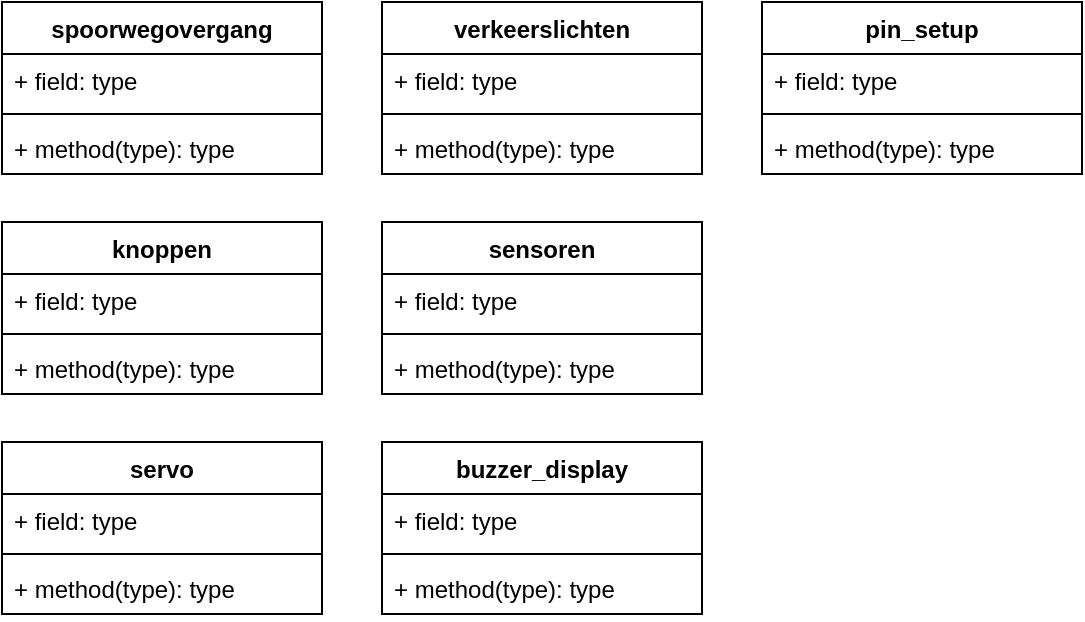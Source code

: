 <mxfile version="26.2.2">
  <diagram id="C5RBs43oDa-KdzZeNtuy" name="Page-1">
    <mxGraphModel dx="858" dy="504" grid="1" gridSize="10" guides="1" tooltips="1" connect="1" arrows="1" fold="1" page="1" pageScale="1" pageWidth="827" pageHeight="1169" math="0" shadow="0">
      <root>
        <mxCell id="WIyWlLk6GJQsqaUBKTNV-0" />
        <mxCell id="WIyWlLk6GJQsqaUBKTNV-1" parent="WIyWlLk6GJQsqaUBKTNV-0" />
        <mxCell id="IpMz8Q2Eba27BS16skNk-0" value="spoorwegovergang" style="swimlane;fontStyle=1;align=center;verticalAlign=top;childLayout=stackLayout;horizontal=1;startSize=26;horizontalStack=0;resizeParent=1;resizeParentMax=0;resizeLast=0;collapsible=1;marginBottom=0;whiteSpace=wrap;html=1;" parent="WIyWlLk6GJQsqaUBKTNV-1" vertex="1">
          <mxGeometry x="210" y="250" width="160" height="86" as="geometry" />
        </mxCell>
        <mxCell id="IpMz8Q2Eba27BS16skNk-1" value="+ field: type" style="text;strokeColor=none;fillColor=none;align=left;verticalAlign=top;spacingLeft=4;spacingRight=4;overflow=hidden;rotatable=0;points=[[0,0.5],[1,0.5]];portConstraint=eastwest;whiteSpace=wrap;html=1;" parent="IpMz8Q2Eba27BS16skNk-0" vertex="1">
          <mxGeometry y="26" width="160" height="26" as="geometry" />
        </mxCell>
        <mxCell id="IpMz8Q2Eba27BS16skNk-2" value="" style="line;strokeWidth=1;fillColor=none;align=left;verticalAlign=middle;spacingTop=-1;spacingLeft=3;spacingRight=3;rotatable=0;labelPosition=right;points=[];portConstraint=eastwest;strokeColor=inherit;" parent="IpMz8Q2Eba27BS16skNk-0" vertex="1">
          <mxGeometry y="52" width="160" height="8" as="geometry" />
        </mxCell>
        <mxCell id="IpMz8Q2Eba27BS16skNk-3" value="+ method(type): type" style="text;strokeColor=none;fillColor=none;align=left;verticalAlign=top;spacingLeft=4;spacingRight=4;overflow=hidden;rotatable=0;points=[[0,0.5],[1,0.5]];portConstraint=eastwest;whiteSpace=wrap;html=1;" parent="IpMz8Q2Eba27BS16skNk-0" vertex="1">
          <mxGeometry y="60" width="160" height="26" as="geometry" />
        </mxCell>
        <mxCell id="IpMz8Q2Eba27BS16skNk-4" value="verkeerslichten" style="swimlane;fontStyle=1;align=center;verticalAlign=top;childLayout=stackLayout;horizontal=1;startSize=26;horizontalStack=0;resizeParent=1;resizeParentMax=0;resizeLast=0;collapsible=1;marginBottom=0;whiteSpace=wrap;html=1;" parent="WIyWlLk6GJQsqaUBKTNV-1" vertex="1">
          <mxGeometry x="400" y="250" width="160" height="86" as="geometry" />
        </mxCell>
        <mxCell id="IpMz8Q2Eba27BS16skNk-5" value="+ field: type" style="text;strokeColor=none;fillColor=none;align=left;verticalAlign=top;spacingLeft=4;spacingRight=4;overflow=hidden;rotatable=0;points=[[0,0.5],[1,0.5]];portConstraint=eastwest;whiteSpace=wrap;html=1;" parent="IpMz8Q2Eba27BS16skNk-4" vertex="1">
          <mxGeometry y="26" width="160" height="26" as="geometry" />
        </mxCell>
        <mxCell id="IpMz8Q2Eba27BS16skNk-6" value="" style="line;strokeWidth=1;fillColor=none;align=left;verticalAlign=middle;spacingTop=-1;spacingLeft=3;spacingRight=3;rotatable=0;labelPosition=right;points=[];portConstraint=eastwest;strokeColor=inherit;" parent="IpMz8Q2Eba27BS16skNk-4" vertex="1">
          <mxGeometry y="52" width="160" height="8" as="geometry" />
        </mxCell>
        <mxCell id="IpMz8Q2Eba27BS16skNk-7" value="+ method(type): type" style="text;strokeColor=none;fillColor=none;align=left;verticalAlign=top;spacingLeft=4;spacingRight=4;overflow=hidden;rotatable=0;points=[[0,0.5],[1,0.5]];portConstraint=eastwest;whiteSpace=wrap;html=1;" parent="IpMz8Q2Eba27BS16skNk-4" vertex="1">
          <mxGeometry y="60" width="160" height="26" as="geometry" />
        </mxCell>
        <mxCell id="IpMz8Q2Eba27BS16skNk-8" value="servo" style="swimlane;fontStyle=1;align=center;verticalAlign=top;childLayout=stackLayout;horizontal=1;startSize=26;horizontalStack=0;resizeParent=1;resizeParentMax=0;resizeLast=0;collapsible=1;marginBottom=0;whiteSpace=wrap;html=1;" parent="WIyWlLk6GJQsqaUBKTNV-1" vertex="1">
          <mxGeometry x="210" y="470" width="160" height="86" as="geometry" />
        </mxCell>
        <mxCell id="IpMz8Q2Eba27BS16skNk-9" value="+ field: type" style="text;strokeColor=none;fillColor=none;align=left;verticalAlign=top;spacingLeft=4;spacingRight=4;overflow=hidden;rotatable=0;points=[[0,0.5],[1,0.5]];portConstraint=eastwest;whiteSpace=wrap;html=1;" parent="IpMz8Q2Eba27BS16skNk-8" vertex="1">
          <mxGeometry y="26" width="160" height="26" as="geometry" />
        </mxCell>
        <mxCell id="IpMz8Q2Eba27BS16skNk-10" value="" style="line;strokeWidth=1;fillColor=none;align=left;verticalAlign=middle;spacingTop=-1;spacingLeft=3;spacingRight=3;rotatable=0;labelPosition=right;points=[];portConstraint=eastwest;strokeColor=inherit;" parent="IpMz8Q2Eba27BS16skNk-8" vertex="1">
          <mxGeometry y="52" width="160" height="8" as="geometry" />
        </mxCell>
        <mxCell id="IpMz8Q2Eba27BS16skNk-11" value="+ method(type): type" style="text;strokeColor=none;fillColor=none;align=left;verticalAlign=top;spacingLeft=4;spacingRight=4;overflow=hidden;rotatable=0;points=[[0,0.5],[1,0.5]];portConstraint=eastwest;whiteSpace=wrap;html=1;" parent="IpMz8Q2Eba27BS16skNk-8" vertex="1">
          <mxGeometry y="60" width="160" height="26" as="geometry" />
        </mxCell>
        <mxCell id="IpMz8Q2Eba27BS16skNk-12" value="buzzer_display" style="swimlane;fontStyle=1;align=center;verticalAlign=top;childLayout=stackLayout;horizontal=1;startSize=26;horizontalStack=0;resizeParent=1;resizeParentMax=0;resizeLast=0;collapsible=1;marginBottom=0;whiteSpace=wrap;html=1;" parent="WIyWlLk6GJQsqaUBKTNV-1" vertex="1">
          <mxGeometry x="400" y="470" width="160" height="86" as="geometry" />
        </mxCell>
        <mxCell id="IpMz8Q2Eba27BS16skNk-13" value="+ field: type" style="text;strokeColor=none;fillColor=none;align=left;verticalAlign=top;spacingLeft=4;spacingRight=4;overflow=hidden;rotatable=0;points=[[0,0.5],[1,0.5]];portConstraint=eastwest;whiteSpace=wrap;html=1;" parent="IpMz8Q2Eba27BS16skNk-12" vertex="1">
          <mxGeometry y="26" width="160" height="26" as="geometry" />
        </mxCell>
        <mxCell id="IpMz8Q2Eba27BS16skNk-14" value="" style="line;strokeWidth=1;fillColor=none;align=left;verticalAlign=middle;spacingTop=-1;spacingLeft=3;spacingRight=3;rotatable=0;labelPosition=right;points=[];portConstraint=eastwest;strokeColor=inherit;" parent="IpMz8Q2Eba27BS16skNk-12" vertex="1">
          <mxGeometry y="52" width="160" height="8" as="geometry" />
        </mxCell>
        <mxCell id="IpMz8Q2Eba27BS16skNk-15" value="+ method(type): type" style="text;strokeColor=none;fillColor=none;align=left;verticalAlign=top;spacingLeft=4;spacingRight=4;overflow=hidden;rotatable=0;points=[[0,0.5],[1,0.5]];portConstraint=eastwest;whiteSpace=wrap;html=1;" parent="IpMz8Q2Eba27BS16skNk-12" vertex="1">
          <mxGeometry y="60" width="160" height="26" as="geometry" />
        </mxCell>
        <mxCell id="IpMz8Q2Eba27BS16skNk-16" value="knoppen" style="swimlane;fontStyle=1;align=center;verticalAlign=top;childLayout=stackLayout;horizontal=1;startSize=26;horizontalStack=0;resizeParent=1;resizeParentMax=0;resizeLast=0;collapsible=1;marginBottom=0;whiteSpace=wrap;html=1;" parent="WIyWlLk6GJQsqaUBKTNV-1" vertex="1">
          <mxGeometry x="210" y="360" width="160" height="86" as="geometry" />
        </mxCell>
        <mxCell id="IpMz8Q2Eba27BS16skNk-17" value="+ field: type" style="text;strokeColor=none;fillColor=none;align=left;verticalAlign=top;spacingLeft=4;spacingRight=4;overflow=hidden;rotatable=0;points=[[0,0.5],[1,0.5]];portConstraint=eastwest;whiteSpace=wrap;html=1;" parent="IpMz8Q2Eba27BS16skNk-16" vertex="1">
          <mxGeometry y="26" width="160" height="26" as="geometry" />
        </mxCell>
        <mxCell id="IpMz8Q2Eba27BS16skNk-18" value="" style="line;strokeWidth=1;fillColor=none;align=left;verticalAlign=middle;spacingTop=-1;spacingLeft=3;spacingRight=3;rotatable=0;labelPosition=right;points=[];portConstraint=eastwest;strokeColor=inherit;" parent="IpMz8Q2Eba27BS16skNk-16" vertex="1">
          <mxGeometry y="52" width="160" height="8" as="geometry" />
        </mxCell>
        <mxCell id="IpMz8Q2Eba27BS16skNk-19" value="+ method(type): type" style="text;strokeColor=none;fillColor=none;align=left;verticalAlign=top;spacingLeft=4;spacingRight=4;overflow=hidden;rotatable=0;points=[[0,0.5],[1,0.5]];portConstraint=eastwest;whiteSpace=wrap;html=1;" parent="IpMz8Q2Eba27BS16skNk-16" vertex="1">
          <mxGeometry y="60" width="160" height="26" as="geometry" />
        </mxCell>
        <mxCell id="IpMz8Q2Eba27BS16skNk-20" value="sensoren" style="swimlane;fontStyle=1;align=center;verticalAlign=top;childLayout=stackLayout;horizontal=1;startSize=26;horizontalStack=0;resizeParent=1;resizeParentMax=0;resizeLast=0;collapsible=1;marginBottom=0;whiteSpace=wrap;html=1;" parent="WIyWlLk6GJQsqaUBKTNV-1" vertex="1">
          <mxGeometry x="400" y="360" width="160" height="86" as="geometry" />
        </mxCell>
        <mxCell id="IpMz8Q2Eba27BS16skNk-21" value="+ field: type" style="text;strokeColor=none;fillColor=none;align=left;verticalAlign=top;spacingLeft=4;spacingRight=4;overflow=hidden;rotatable=0;points=[[0,0.5],[1,0.5]];portConstraint=eastwest;whiteSpace=wrap;html=1;" parent="IpMz8Q2Eba27BS16skNk-20" vertex="1">
          <mxGeometry y="26" width="160" height="26" as="geometry" />
        </mxCell>
        <mxCell id="IpMz8Q2Eba27BS16skNk-22" value="" style="line;strokeWidth=1;fillColor=none;align=left;verticalAlign=middle;spacingTop=-1;spacingLeft=3;spacingRight=3;rotatable=0;labelPosition=right;points=[];portConstraint=eastwest;strokeColor=inherit;" parent="IpMz8Q2Eba27BS16skNk-20" vertex="1">
          <mxGeometry y="52" width="160" height="8" as="geometry" />
        </mxCell>
        <mxCell id="IpMz8Q2Eba27BS16skNk-23" value="+ method(type): type" style="text;strokeColor=none;fillColor=none;align=left;verticalAlign=top;spacingLeft=4;spacingRight=4;overflow=hidden;rotatable=0;points=[[0,0.5],[1,0.5]];portConstraint=eastwest;whiteSpace=wrap;html=1;" parent="IpMz8Q2Eba27BS16skNk-20" vertex="1">
          <mxGeometry y="60" width="160" height="26" as="geometry" />
        </mxCell>
        <mxCell id="1jn1L_7eQyYzG3gWTxSR-0" value="pin_setup" style="swimlane;fontStyle=1;align=center;verticalAlign=top;childLayout=stackLayout;horizontal=1;startSize=26;horizontalStack=0;resizeParent=1;resizeParentMax=0;resizeLast=0;collapsible=1;marginBottom=0;whiteSpace=wrap;html=1;" vertex="1" parent="WIyWlLk6GJQsqaUBKTNV-1">
          <mxGeometry x="590" y="250" width="160" height="86" as="geometry" />
        </mxCell>
        <mxCell id="1jn1L_7eQyYzG3gWTxSR-1" value="+ field: type" style="text;strokeColor=none;fillColor=none;align=left;verticalAlign=top;spacingLeft=4;spacingRight=4;overflow=hidden;rotatable=0;points=[[0,0.5],[1,0.5]];portConstraint=eastwest;whiteSpace=wrap;html=1;" vertex="1" parent="1jn1L_7eQyYzG3gWTxSR-0">
          <mxGeometry y="26" width="160" height="26" as="geometry" />
        </mxCell>
        <mxCell id="1jn1L_7eQyYzG3gWTxSR-2" value="" style="line;strokeWidth=1;fillColor=none;align=left;verticalAlign=middle;spacingTop=-1;spacingLeft=3;spacingRight=3;rotatable=0;labelPosition=right;points=[];portConstraint=eastwest;strokeColor=inherit;" vertex="1" parent="1jn1L_7eQyYzG3gWTxSR-0">
          <mxGeometry y="52" width="160" height="8" as="geometry" />
        </mxCell>
        <mxCell id="1jn1L_7eQyYzG3gWTxSR-3" value="+ method(type): type" style="text;strokeColor=none;fillColor=none;align=left;verticalAlign=top;spacingLeft=4;spacingRight=4;overflow=hidden;rotatable=0;points=[[0,0.5],[1,0.5]];portConstraint=eastwest;whiteSpace=wrap;html=1;" vertex="1" parent="1jn1L_7eQyYzG3gWTxSR-0">
          <mxGeometry y="60" width="160" height="26" as="geometry" />
        </mxCell>
      </root>
    </mxGraphModel>
  </diagram>
</mxfile>
